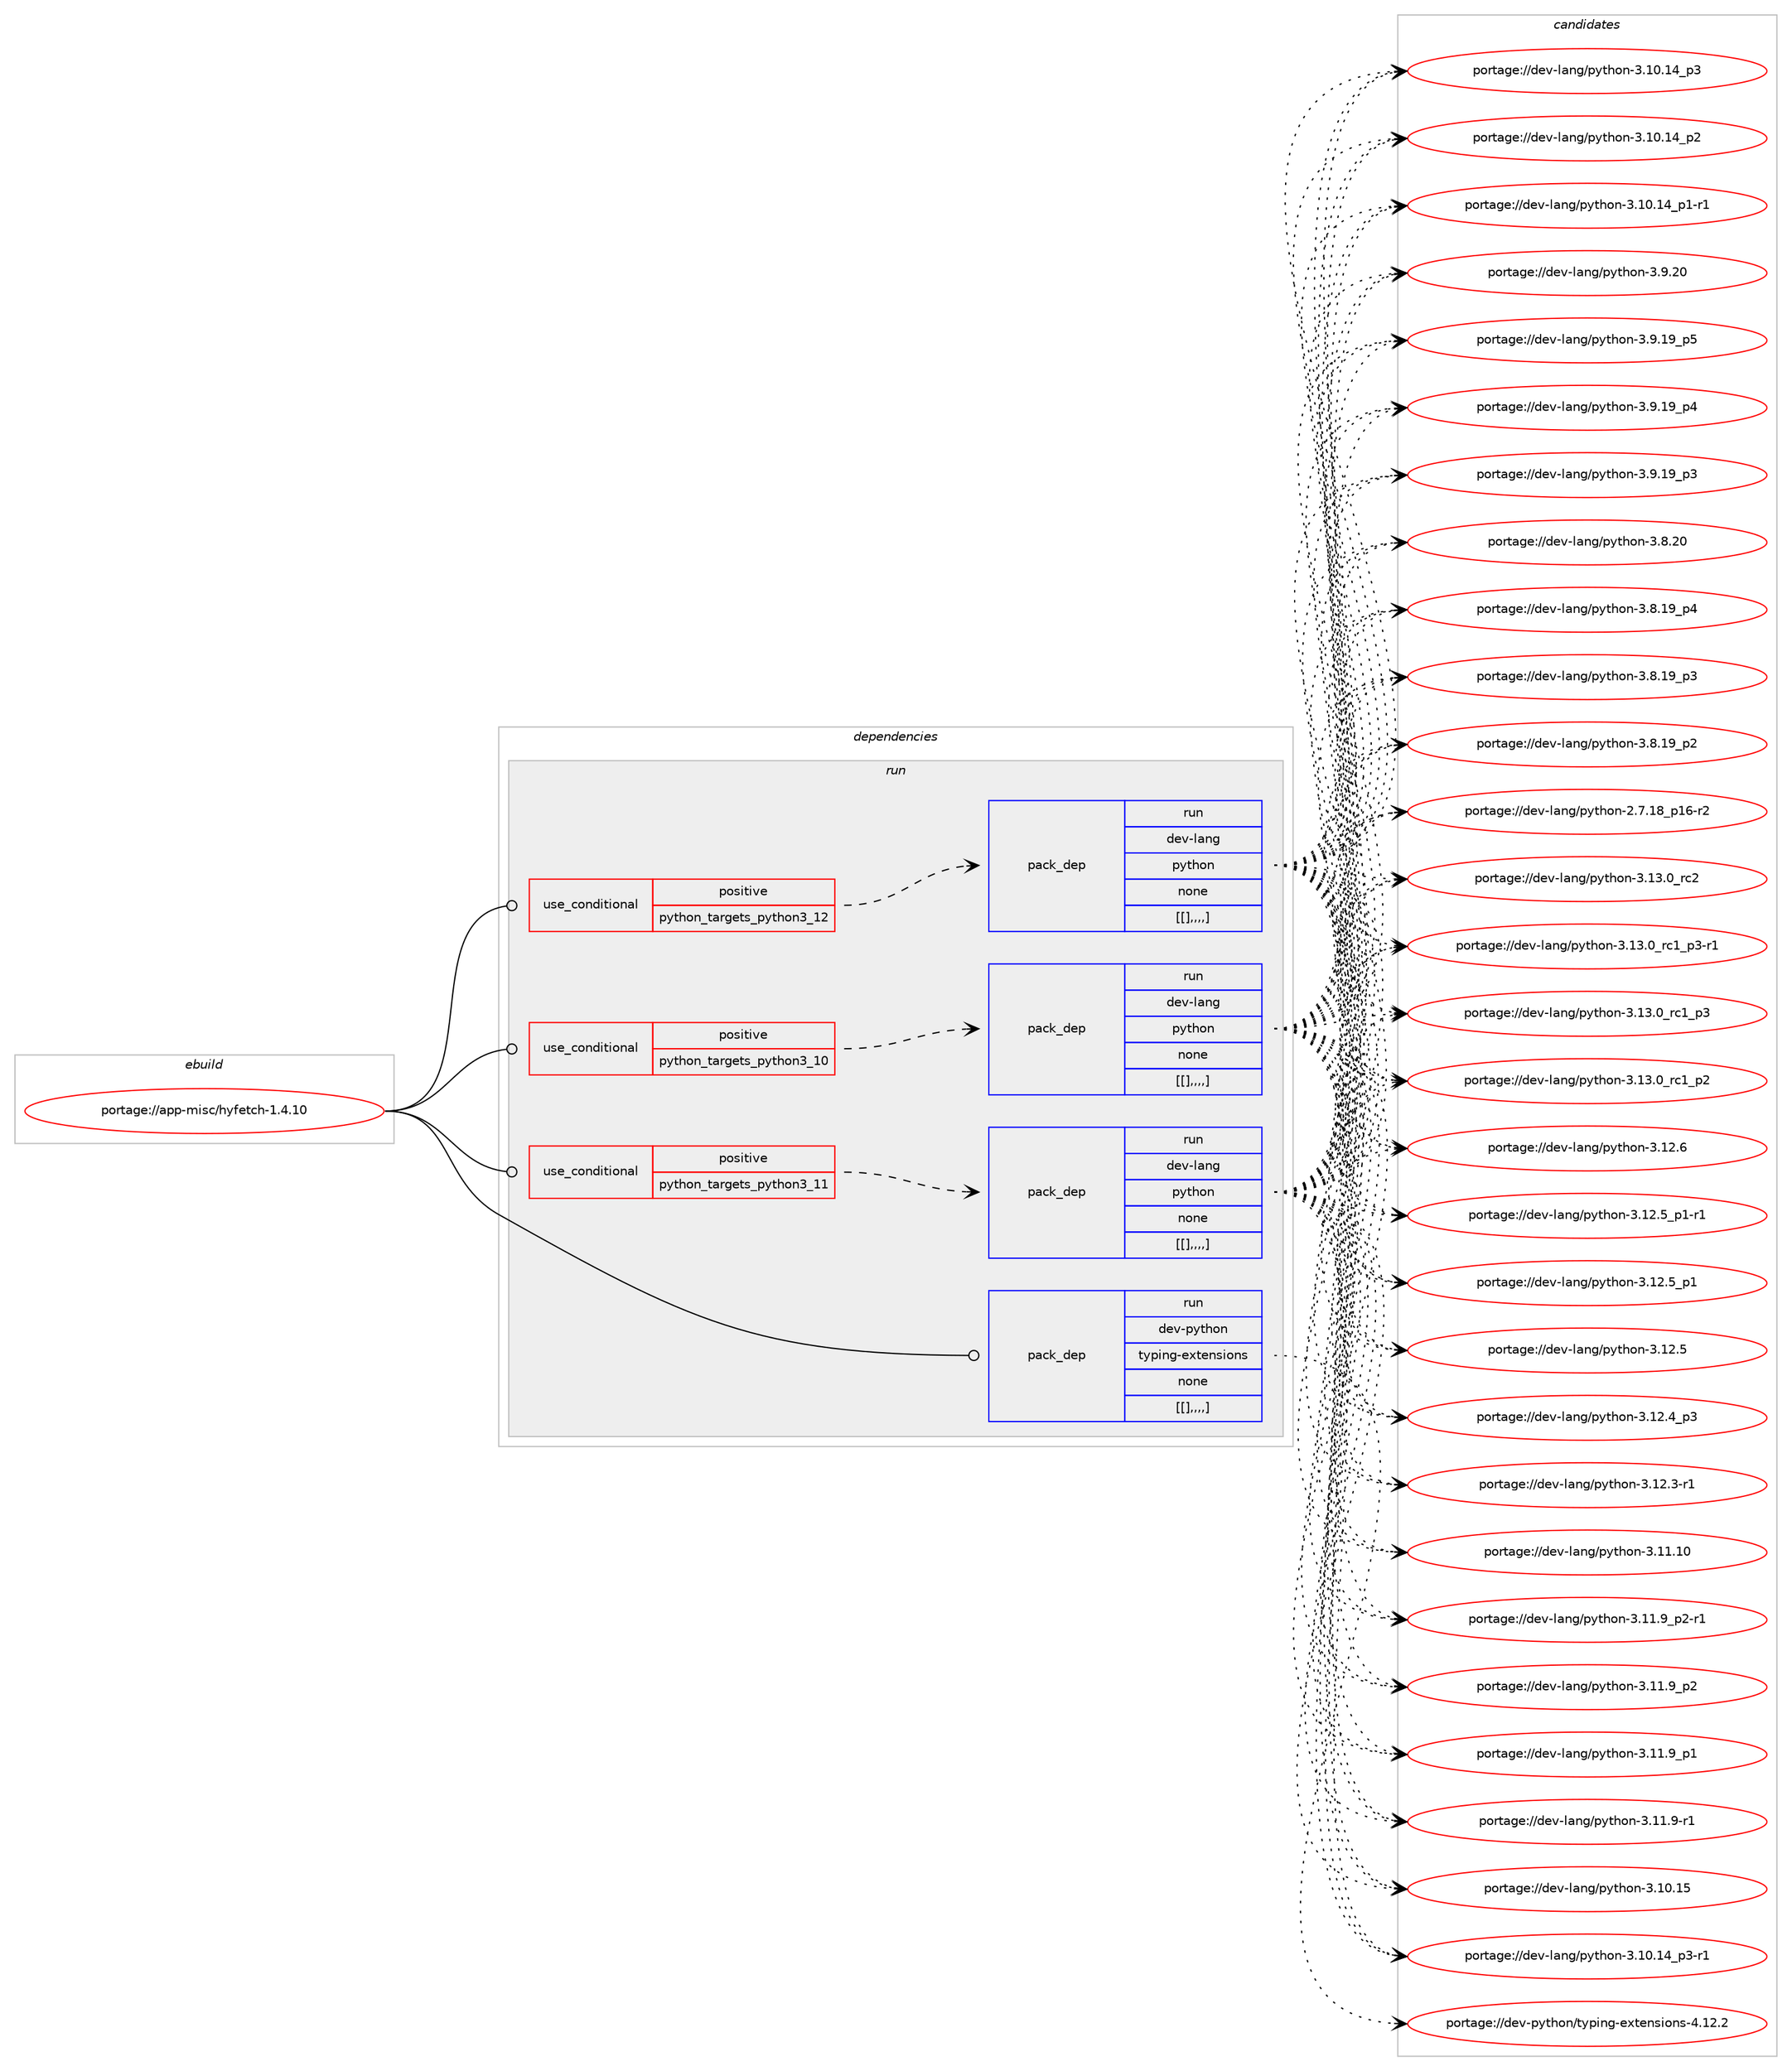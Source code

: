 digraph prolog {

# *************
# Graph options
# *************

newrank=true;
concentrate=true;
compound=true;
graph [rankdir=LR,fontname=Helvetica,fontsize=10,ranksep=1.5];#, ranksep=2.5, nodesep=0.2];
edge  [arrowhead=vee];
node  [fontname=Helvetica,fontsize=10];

# **********
# The ebuild
# **********

subgraph cluster_leftcol {
color=gray;
label=<<i>ebuild</i>>;
id [label="portage://app-misc/hyfetch-1.4.10", color=red, width=4, href="../app-misc/hyfetch-1.4.10.svg"];
}

# ****************
# The dependencies
# ****************

subgraph cluster_midcol {
color=gray;
label=<<i>dependencies</i>>;
subgraph cluster_compile {
fillcolor="#eeeeee";
style=filled;
label=<<i>compile</i>>;
}
subgraph cluster_compileandrun {
fillcolor="#eeeeee";
style=filled;
label=<<i>compile and run</i>>;
}
subgraph cluster_run {
fillcolor="#eeeeee";
style=filled;
label=<<i>run</i>>;
subgraph cond12240 {
dependency42104 [label=<<TABLE BORDER="0" CELLBORDER="1" CELLSPACING="0" CELLPADDING="4"><TR><TD ROWSPAN="3" CELLPADDING="10">use_conditional</TD></TR><TR><TD>positive</TD></TR><TR><TD>python_targets_python3_10</TD></TR></TABLE>>, shape=none, color=red];
subgraph pack29471 {
dependency42105 [label=<<TABLE BORDER="0" CELLBORDER="1" CELLSPACING="0" CELLPADDING="4" WIDTH="220"><TR><TD ROWSPAN="6" CELLPADDING="30">pack_dep</TD></TR><TR><TD WIDTH="110">run</TD></TR><TR><TD>dev-lang</TD></TR><TR><TD>python</TD></TR><TR><TD>none</TD></TR><TR><TD>[[],,,,]</TD></TR></TABLE>>, shape=none, color=blue];
}
dependency42104:e -> dependency42105:w [weight=20,style="dashed",arrowhead="vee"];
}
id:e -> dependency42104:w [weight=20,style="solid",arrowhead="odot"];
subgraph cond12241 {
dependency42106 [label=<<TABLE BORDER="0" CELLBORDER="1" CELLSPACING="0" CELLPADDING="4"><TR><TD ROWSPAN="3" CELLPADDING="10">use_conditional</TD></TR><TR><TD>positive</TD></TR><TR><TD>python_targets_python3_11</TD></TR></TABLE>>, shape=none, color=red];
subgraph pack29472 {
dependency42107 [label=<<TABLE BORDER="0" CELLBORDER="1" CELLSPACING="0" CELLPADDING="4" WIDTH="220"><TR><TD ROWSPAN="6" CELLPADDING="30">pack_dep</TD></TR><TR><TD WIDTH="110">run</TD></TR><TR><TD>dev-lang</TD></TR><TR><TD>python</TD></TR><TR><TD>none</TD></TR><TR><TD>[[],,,,]</TD></TR></TABLE>>, shape=none, color=blue];
}
dependency42106:e -> dependency42107:w [weight=20,style="dashed",arrowhead="vee"];
}
id:e -> dependency42106:w [weight=20,style="solid",arrowhead="odot"];
subgraph cond12242 {
dependency42108 [label=<<TABLE BORDER="0" CELLBORDER="1" CELLSPACING="0" CELLPADDING="4"><TR><TD ROWSPAN="3" CELLPADDING="10">use_conditional</TD></TR><TR><TD>positive</TD></TR><TR><TD>python_targets_python3_12</TD></TR></TABLE>>, shape=none, color=red];
subgraph pack29473 {
dependency42109 [label=<<TABLE BORDER="0" CELLBORDER="1" CELLSPACING="0" CELLPADDING="4" WIDTH="220"><TR><TD ROWSPAN="6" CELLPADDING="30">pack_dep</TD></TR><TR><TD WIDTH="110">run</TD></TR><TR><TD>dev-lang</TD></TR><TR><TD>python</TD></TR><TR><TD>none</TD></TR><TR><TD>[[],,,,]</TD></TR></TABLE>>, shape=none, color=blue];
}
dependency42108:e -> dependency42109:w [weight=20,style="dashed",arrowhead="vee"];
}
id:e -> dependency42108:w [weight=20,style="solid",arrowhead="odot"];
subgraph pack29474 {
dependency42110 [label=<<TABLE BORDER="0" CELLBORDER="1" CELLSPACING="0" CELLPADDING="4" WIDTH="220"><TR><TD ROWSPAN="6" CELLPADDING="30">pack_dep</TD></TR><TR><TD WIDTH="110">run</TD></TR><TR><TD>dev-python</TD></TR><TR><TD>typing-extensions</TD></TR><TR><TD>none</TD></TR><TR><TD>[[],,,,]</TD></TR></TABLE>>, shape=none, color=blue];
}
id:e -> dependency42110:w [weight=20,style="solid",arrowhead="odot"];
}
}

# **************
# The candidates
# **************

subgraph cluster_choices {
rank=same;
color=gray;
label=<<i>candidates</i>>;

subgraph choice29471 {
color=black;
nodesep=1;
choice10010111845108971101034711212111610411111045514649514648951149950 [label="portage://dev-lang/python-3.13.0_rc2", color=red, width=4,href="../dev-lang/python-3.13.0_rc2.svg"];
choice1001011184510897110103471121211161041111104551464951464895114994995112514511449 [label="portage://dev-lang/python-3.13.0_rc1_p3-r1", color=red, width=4,href="../dev-lang/python-3.13.0_rc1_p3-r1.svg"];
choice100101118451089711010347112121116104111110455146495146489511499499511251 [label="portage://dev-lang/python-3.13.0_rc1_p3", color=red, width=4,href="../dev-lang/python-3.13.0_rc1_p3.svg"];
choice100101118451089711010347112121116104111110455146495146489511499499511250 [label="portage://dev-lang/python-3.13.0_rc1_p2", color=red, width=4,href="../dev-lang/python-3.13.0_rc1_p2.svg"];
choice10010111845108971101034711212111610411111045514649504654 [label="portage://dev-lang/python-3.12.6", color=red, width=4,href="../dev-lang/python-3.12.6.svg"];
choice1001011184510897110103471121211161041111104551464950465395112494511449 [label="portage://dev-lang/python-3.12.5_p1-r1", color=red, width=4,href="../dev-lang/python-3.12.5_p1-r1.svg"];
choice100101118451089711010347112121116104111110455146495046539511249 [label="portage://dev-lang/python-3.12.5_p1", color=red, width=4,href="../dev-lang/python-3.12.5_p1.svg"];
choice10010111845108971101034711212111610411111045514649504653 [label="portage://dev-lang/python-3.12.5", color=red, width=4,href="../dev-lang/python-3.12.5.svg"];
choice100101118451089711010347112121116104111110455146495046529511251 [label="portage://dev-lang/python-3.12.4_p3", color=red, width=4,href="../dev-lang/python-3.12.4_p3.svg"];
choice100101118451089711010347112121116104111110455146495046514511449 [label="portage://dev-lang/python-3.12.3-r1", color=red, width=4,href="../dev-lang/python-3.12.3-r1.svg"];
choice1001011184510897110103471121211161041111104551464949464948 [label="portage://dev-lang/python-3.11.10", color=red, width=4,href="../dev-lang/python-3.11.10.svg"];
choice1001011184510897110103471121211161041111104551464949465795112504511449 [label="portage://dev-lang/python-3.11.9_p2-r1", color=red, width=4,href="../dev-lang/python-3.11.9_p2-r1.svg"];
choice100101118451089711010347112121116104111110455146494946579511250 [label="portage://dev-lang/python-3.11.9_p2", color=red, width=4,href="../dev-lang/python-3.11.9_p2.svg"];
choice100101118451089711010347112121116104111110455146494946579511249 [label="portage://dev-lang/python-3.11.9_p1", color=red, width=4,href="../dev-lang/python-3.11.9_p1.svg"];
choice100101118451089711010347112121116104111110455146494946574511449 [label="portage://dev-lang/python-3.11.9-r1", color=red, width=4,href="../dev-lang/python-3.11.9-r1.svg"];
choice1001011184510897110103471121211161041111104551464948464953 [label="portage://dev-lang/python-3.10.15", color=red, width=4,href="../dev-lang/python-3.10.15.svg"];
choice100101118451089711010347112121116104111110455146494846495295112514511449 [label="portage://dev-lang/python-3.10.14_p3-r1", color=red, width=4,href="../dev-lang/python-3.10.14_p3-r1.svg"];
choice10010111845108971101034711212111610411111045514649484649529511251 [label="portage://dev-lang/python-3.10.14_p3", color=red, width=4,href="../dev-lang/python-3.10.14_p3.svg"];
choice10010111845108971101034711212111610411111045514649484649529511250 [label="portage://dev-lang/python-3.10.14_p2", color=red, width=4,href="../dev-lang/python-3.10.14_p2.svg"];
choice100101118451089711010347112121116104111110455146494846495295112494511449 [label="portage://dev-lang/python-3.10.14_p1-r1", color=red, width=4,href="../dev-lang/python-3.10.14_p1-r1.svg"];
choice10010111845108971101034711212111610411111045514657465048 [label="portage://dev-lang/python-3.9.20", color=red, width=4,href="../dev-lang/python-3.9.20.svg"];
choice100101118451089711010347112121116104111110455146574649579511253 [label="portage://dev-lang/python-3.9.19_p5", color=red, width=4,href="../dev-lang/python-3.9.19_p5.svg"];
choice100101118451089711010347112121116104111110455146574649579511252 [label="portage://dev-lang/python-3.9.19_p4", color=red, width=4,href="../dev-lang/python-3.9.19_p4.svg"];
choice100101118451089711010347112121116104111110455146574649579511251 [label="portage://dev-lang/python-3.9.19_p3", color=red, width=4,href="../dev-lang/python-3.9.19_p3.svg"];
choice10010111845108971101034711212111610411111045514656465048 [label="portage://dev-lang/python-3.8.20", color=red, width=4,href="../dev-lang/python-3.8.20.svg"];
choice100101118451089711010347112121116104111110455146564649579511252 [label="portage://dev-lang/python-3.8.19_p4", color=red, width=4,href="../dev-lang/python-3.8.19_p4.svg"];
choice100101118451089711010347112121116104111110455146564649579511251 [label="portage://dev-lang/python-3.8.19_p3", color=red, width=4,href="../dev-lang/python-3.8.19_p3.svg"];
choice100101118451089711010347112121116104111110455146564649579511250 [label="portage://dev-lang/python-3.8.19_p2", color=red, width=4,href="../dev-lang/python-3.8.19_p2.svg"];
choice100101118451089711010347112121116104111110455046554649569511249544511450 [label="portage://dev-lang/python-2.7.18_p16-r2", color=red, width=4,href="../dev-lang/python-2.7.18_p16-r2.svg"];
dependency42105:e -> choice10010111845108971101034711212111610411111045514649514648951149950:w [style=dotted,weight="100"];
dependency42105:e -> choice1001011184510897110103471121211161041111104551464951464895114994995112514511449:w [style=dotted,weight="100"];
dependency42105:e -> choice100101118451089711010347112121116104111110455146495146489511499499511251:w [style=dotted,weight="100"];
dependency42105:e -> choice100101118451089711010347112121116104111110455146495146489511499499511250:w [style=dotted,weight="100"];
dependency42105:e -> choice10010111845108971101034711212111610411111045514649504654:w [style=dotted,weight="100"];
dependency42105:e -> choice1001011184510897110103471121211161041111104551464950465395112494511449:w [style=dotted,weight="100"];
dependency42105:e -> choice100101118451089711010347112121116104111110455146495046539511249:w [style=dotted,weight="100"];
dependency42105:e -> choice10010111845108971101034711212111610411111045514649504653:w [style=dotted,weight="100"];
dependency42105:e -> choice100101118451089711010347112121116104111110455146495046529511251:w [style=dotted,weight="100"];
dependency42105:e -> choice100101118451089711010347112121116104111110455146495046514511449:w [style=dotted,weight="100"];
dependency42105:e -> choice1001011184510897110103471121211161041111104551464949464948:w [style=dotted,weight="100"];
dependency42105:e -> choice1001011184510897110103471121211161041111104551464949465795112504511449:w [style=dotted,weight="100"];
dependency42105:e -> choice100101118451089711010347112121116104111110455146494946579511250:w [style=dotted,weight="100"];
dependency42105:e -> choice100101118451089711010347112121116104111110455146494946579511249:w [style=dotted,weight="100"];
dependency42105:e -> choice100101118451089711010347112121116104111110455146494946574511449:w [style=dotted,weight="100"];
dependency42105:e -> choice1001011184510897110103471121211161041111104551464948464953:w [style=dotted,weight="100"];
dependency42105:e -> choice100101118451089711010347112121116104111110455146494846495295112514511449:w [style=dotted,weight="100"];
dependency42105:e -> choice10010111845108971101034711212111610411111045514649484649529511251:w [style=dotted,weight="100"];
dependency42105:e -> choice10010111845108971101034711212111610411111045514649484649529511250:w [style=dotted,weight="100"];
dependency42105:e -> choice100101118451089711010347112121116104111110455146494846495295112494511449:w [style=dotted,weight="100"];
dependency42105:e -> choice10010111845108971101034711212111610411111045514657465048:w [style=dotted,weight="100"];
dependency42105:e -> choice100101118451089711010347112121116104111110455146574649579511253:w [style=dotted,weight="100"];
dependency42105:e -> choice100101118451089711010347112121116104111110455146574649579511252:w [style=dotted,weight="100"];
dependency42105:e -> choice100101118451089711010347112121116104111110455146574649579511251:w [style=dotted,weight="100"];
dependency42105:e -> choice10010111845108971101034711212111610411111045514656465048:w [style=dotted,weight="100"];
dependency42105:e -> choice100101118451089711010347112121116104111110455146564649579511252:w [style=dotted,weight="100"];
dependency42105:e -> choice100101118451089711010347112121116104111110455146564649579511251:w [style=dotted,weight="100"];
dependency42105:e -> choice100101118451089711010347112121116104111110455146564649579511250:w [style=dotted,weight="100"];
dependency42105:e -> choice100101118451089711010347112121116104111110455046554649569511249544511450:w [style=dotted,weight="100"];
}
subgraph choice29472 {
color=black;
nodesep=1;
choice10010111845108971101034711212111610411111045514649514648951149950 [label="portage://dev-lang/python-3.13.0_rc2", color=red, width=4,href="../dev-lang/python-3.13.0_rc2.svg"];
choice1001011184510897110103471121211161041111104551464951464895114994995112514511449 [label="portage://dev-lang/python-3.13.0_rc1_p3-r1", color=red, width=4,href="../dev-lang/python-3.13.0_rc1_p3-r1.svg"];
choice100101118451089711010347112121116104111110455146495146489511499499511251 [label="portage://dev-lang/python-3.13.0_rc1_p3", color=red, width=4,href="../dev-lang/python-3.13.0_rc1_p3.svg"];
choice100101118451089711010347112121116104111110455146495146489511499499511250 [label="portage://dev-lang/python-3.13.0_rc1_p2", color=red, width=4,href="../dev-lang/python-3.13.0_rc1_p2.svg"];
choice10010111845108971101034711212111610411111045514649504654 [label="portage://dev-lang/python-3.12.6", color=red, width=4,href="../dev-lang/python-3.12.6.svg"];
choice1001011184510897110103471121211161041111104551464950465395112494511449 [label="portage://dev-lang/python-3.12.5_p1-r1", color=red, width=4,href="../dev-lang/python-3.12.5_p1-r1.svg"];
choice100101118451089711010347112121116104111110455146495046539511249 [label="portage://dev-lang/python-3.12.5_p1", color=red, width=4,href="../dev-lang/python-3.12.5_p1.svg"];
choice10010111845108971101034711212111610411111045514649504653 [label="portage://dev-lang/python-3.12.5", color=red, width=4,href="../dev-lang/python-3.12.5.svg"];
choice100101118451089711010347112121116104111110455146495046529511251 [label="portage://dev-lang/python-3.12.4_p3", color=red, width=4,href="../dev-lang/python-3.12.4_p3.svg"];
choice100101118451089711010347112121116104111110455146495046514511449 [label="portage://dev-lang/python-3.12.3-r1", color=red, width=4,href="../dev-lang/python-3.12.3-r1.svg"];
choice1001011184510897110103471121211161041111104551464949464948 [label="portage://dev-lang/python-3.11.10", color=red, width=4,href="../dev-lang/python-3.11.10.svg"];
choice1001011184510897110103471121211161041111104551464949465795112504511449 [label="portage://dev-lang/python-3.11.9_p2-r1", color=red, width=4,href="../dev-lang/python-3.11.9_p2-r1.svg"];
choice100101118451089711010347112121116104111110455146494946579511250 [label="portage://dev-lang/python-3.11.9_p2", color=red, width=4,href="../dev-lang/python-3.11.9_p2.svg"];
choice100101118451089711010347112121116104111110455146494946579511249 [label="portage://dev-lang/python-3.11.9_p1", color=red, width=4,href="../dev-lang/python-3.11.9_p1.svg"];
choice100101118451089711010347112121116104111110455146494946574511449 [label="portage://dev-lang/python-3.11.9-r1", color=red, width=4,href="../dev-lang/python-3.11.9-r1.svg"];
choice1001011184510897110103471121211161041111104551464948464953 [label="portage://dev-lang/python-3.10.15", color=red, width=4,href="../dev-lang/python-3.10.15.svg"];
choice100101118451089711010347112121116104111110455146494846495295112514511449 [label="portage://dev-lang/python-3.10.14_p3-r1", color=red, width=4,href="../dev-lang/python-3.10.14_p3-r1.svg"];
choice10010111845108971101034711212111610411111045514649484649529511251 [label="portage://dev-lang/python-3.10.14_p3", color=red, width=4,href="../dev-lang/python-3.10.14_p3.svg"];
choice10010111845108971101034711212111610411111045514649484649529511250 [label="portage://dev-lang/python-3.10.14_p2", color=red, width=4,href="../dev-lang/python-3.10.14_p2.svg"];
choice100101118451089711010347112121116104111110455146494846495295112494511449 [label="portage://dev-lang/python-3.10.14_p1-r1", color=red, width=4,href="../dev-lang/python-3.10.14_p1-r1.svg"];
choice10010111845108971101034711212111610411111045514657465048 [label="portage://dev-lang/python-3.9.20", color=red, width=4,href="../dev-lang/python-3.9.20.svg"];
choice100101118451089711010347112121116104111110455146574649579511253 [label="portage://dev-lang/python-3.9.19_p5", color=red, width=4,href="../dev-lang/python-3.9.19_p5.svg"];
choice100101118451089711010347112121116104111110455146574649579511252 [label="portage://dev-lang/python-3.9.19_p4", color=red, width=4,href="../dev-lang/python-3.9.19_p4.svg"];
choice100101118451089711010347112121116104111110455146574649579511251 [label="portage://dev-lang/python-3.9.19_p3", color=red, width=4,href="../dev-lang/python-3.9.19_p3.svg"];
choice10010111845108971101034711212111610411111045514656465048 [label="portage://dev-lang/python-3.8.20", color=red, width=4,href="../dev-lang/python-3.8.20.svg"];
choice100101118451089711010347112121116104111110455146564649579511252 [label="portage://dev-lang/python-3.8.19_p4", color=red, width=4,href="../dev-lang/python-3.8.19_p4.svg"];
choice100101118451089711010347112121116104111110455146564649579511251 [label="portage://dev-lang/python-3.8.19_p3", color=red, width=4,href="../dev-lang/python-3.8.19_p3.svg"];
choice100101118451089711010347112121116104111110455146564649579511250 [label="portage://dev-lang/python-3.8.19_p2", color=red, width=4,href="../dev-lang/python-3.8.19_p2.svg"];
choice100101118451089711010347112121116104111110455046554649569511249544511450 [label="portage://dev-lang/python-2.7.18_p16-r2", color=red, width=4,href="../dev-lang/python-2.7.18_p16-r2.svg"];
dependency42107:e -> choice10010111845108971101034711212111610411111045514649514648951149950:w [style=dotted,weight="100"];
dependency42107:e -> choice1001011184510897110103471121211161041111104551464951464895114994995112514511449:w [style=dotted,weight="100"];
dependency42107:e -> choice100101118451089711010347112121116104111110455146495146489511499499511251:w [style=dotted,weight="100"];
dependency42107:e -> choice100101118451089711010347112121116104111110455146495146489511499499511250:w [style=dotted,weight="100"];
dependency42107:e -> choice10010111845108971101034711212111610411111045514649504654:w [style=dotted,weight="100"];
dependency42107:e -> choice1001011184510897110103471121211161041111104551464950465395112494511449:w [style=dotted,weight="100"];
dependency42107:e -> choice100101118451089711010347112121116104111110455146495046539511249:w [style=dotted,weight="100"];
dependency42107:e -> choice10010111845108971101034711212111610411111045514649504653:w [style=dotted,weight="100"];
dependency42107:e -> choice100101118451089711010347112121116104111110455146495046529511251:w [style=dotted,weight="100"];
dependency42107:e -> choice100101118451089711010347112121116104111110455146495046514511449:w [style=dotted,weight="100"];
dependency42107:e -> choice1001011184510897110103471121211161041111104551464949464948:w [style=dotted,weight="100"];
dependency42107:e -> choice1001011184510897110103471121211161041111104551464949465795112504511449:w [style=dotted,weight="100"];
dependency42107:e -> choice100101118451089711010347112121116104111110455146494946579511250:w [style=dotted,weight="100"];
dependency42107:e -> choice100101118451089711010347112121116104111110455146494946579511249:w [style=dotted,weight="100"];
dependency42107:e -> choice100101118451089711010347112121116104111110455146494946574511449:w [style=dotted,weight="100"];
dependency42107:e -> choice1001011184510897110103471121211161041111104551464948464953:w [style=dotted,weight="100"];
dependency42107:e -> choice100101118451089711010347112121116104111110455146494846495295112514511449:w [style=dotted,weight="100"];
dependency42107:e -> choice10010111845108971101034711212111610411111045514649484649529511251:w [style=dotted,weight="100"];
dependency42107:e -> choice10010111845108971101034711212111610411111045514649484649529511250:w [style=dotted,weight="100"];
dependency42107:e -> choice100101118451089711010347112121116104111110455146494846495295112494511449:w [style=dotted,weight="100"];
dependency42107:e -> choice10010111845108971101034711212111610411111045514657465048:w [style=dotted,weight="100"];
dependency42107:e -> choice100101118451089711010347112121116104111110455146574649579511253:w [style=dotted,weight="100"];
dependency42107:e -> choice100101118451089711010347112121116104111110455146574649579511252:w [style=dotted,weight="100"];
dependency42107:e -> choice100101118451089711010347112121116104111110455146574649579511251:w [style=dotted,weight="100"];
dependency42107:e -> choice10010111845108971101034711212111610411111045514656465048:w [style=dotted,weight="100"];
dependency42107:e -> choice100101118451089711010347112121116104111110455146564649579511252:w [style=dotted,weight="100"];
dependency42107:e -> choice100101118451089711010347112121116104111110455146564649579511251:w [style=dotted,weight="100"];
dependency42107:e -> choice100101118451089711010347112121116104111110455146564649579511250:w [style=dotted,weight="100"];
dependency42107:e -> choice100101118451089711010347112121116104111110455046554649569511249544511450:w [style=dotted,weight="100"];
}
subgraph choice29473 {
color=black;
nodesep=1;
choice10010111845108971101034711212111610411111045514649514648951149950 [label="portage://dev-lang/python-3.13.0_rc2", color=red, width=4,href="../dev-lang/python-3.13.0_rc2.svg"];
choice1001011184510897110103471121211161041111104551464951464895114994995112514511449 [label="portage://dev-lang/python-3.13.0_rc1_p3-r1", color=red, width=4,href="../dev-lang/python-3.13.0_rc1_p3-r1.svg"];
choice100101118451089711010347112121116104111110455146495146489511499499511251 [label="portage://dev-lang/python-3.13.0_rc1_p3", color=red, width=4,href="../dev-lang/python-3.13.0_rc1_p3.svg"];
choice100101118451089711010347112121116104111110455146495146489511499499511250 [label="portage://dev-lang/python-3.13.0_rc1_p2", color=red, width=4,href="../dev-lang/python-3.13.0_rc1_p2.svg"];
choice10010111845108971101034711212111610411111045514649504654 [label="portage://dev-lang/python-3.12.6", color=red, width=4,href="../dev-lang/python-3.12.6.svg"];
choice1001011184510897110103471121211161041111104551464950465395112494511449 [label="portage://dev-lang/python-3.12.5_p1-r1", color=red, width=4,href="../dev-lang/python-3.12.5_p1-r1.svg"];
choice100101118451089711010347112121116104111110455146495046539511249 [label="portage://dev-lang/python-3.12.5_p1", color=red, width=4,href="../dev-lang/python-3.12.5_p1.svg"];
choice10010111845108971101034711212111610411111045514649504653 [label="portage://dev-lang/python-3.12.5", color=red, width=4,href="../dev-lang/python-3.12.5.svg"];
choice100101118451089711010347112121116104111110455146495046529511251 [label="portage://dev-lang/python-3.12.4_p3", color=red, width=4,href="../dev-lang/python-3.12.4_p3.svg"];
choice100101118451089711010347112121116104111110455146495046514511449 [label="portage://dev-lang/python-3.12.3-r1", color=red, width=4,href="../dev-lang/python-3.12.3-r1.svg"];
choice1001011184510897110103471121211161041111104551464949464948 [label="portage://dev-lang/python-3.11.10", color=red, width=4,href="../dev-lang/python-3.11.10.svg"];
choice1001011184510897110103471121211161041111104551464949465795112504511449 [label="portage://dev-lang/python-3.11.9_p2-r1", color=red, width=4,href="../dev-lang/python-3.11.9_p2-r1.svg"];
choice100101118451089711010347112121116104111110455146494946579511250 [label="portage://dev-lang/python-3.11.9_p2", color=red, width=4,href="../dev-lang/python-3.11.9_p2.svg"];
choice100101118451089711010347112121116104111110455146494946579511249 [label="portage://dev-lang/python-3.11.9_p1", color=red, width=4,href="../dev-lang/python-3.11.9_p1.svg"];
choice100101118451089711010347112121116104111110455146494946574511449 [label="portage://dev-lang/python-3.11.9-r1", color=red, width=4,href="../dev-lang/python-3.11.9-r1.svg"];
choice1001011184510897110103471121211161041111104551464948464953 [label="portage://dev-lang/python-3.10.15", color=red, width=4,href="../dev-lang/python-3.10.15.svg"];
choice100101118451089711010347112121116104111110455146494846495295112514511449 [label="portage://dev-lang/python-3.10.14_p3-r1", color=red, width=4,href="../dev-lang/python-3.10.14_p3-r1.svg"];
choice10010111845108971101034711212111610411111045514649484649529511251 [label="portage://dev-lang/python-3.10.14_p3", color=red, width=4,href="../dev-lang/python-3.10.14_p3.svg"];
choice10010111845108971101034711212111610411111045514649484649529511250 [label="portage://dev-lang/python-3.10.14_p2", color=red, width=4,href="../dev-lang/python-3.10.14_p2.svg"];
choice100101118451089711010347112121116104111110455146494846495295112494511449 [label="portage://dev-lang/python-3.10.14_p1-r1", color=red, width=4,href="../dev-lang/python-3.10.14_p1-r1.svg"];
choice10010111845108971101034711212111610411111045514657465048 [label="portage://dev-lang/python-3.9.20", color=red, width=4,href="../dev-lang/python-3.9.20.svg"];
choice100101118451089711010347112121116104111110455146574649579511253 [label="portage://dev-lang/python-3.9.19_p5", color=red, width=4,href="../dev-lang/python-3.9.19_p5.svg"];
choice100101118451089711010347112121116104111110455146574649579511252 [label="portage://dev-lang/python-3.9.19_p4", color=red, width=4,href="../dev-lang/python-3.9.19_p4.svg"];
choice100101118451089711010347112121116104111110455146574649579511251 [label="portage://dev-lang/python-3.9.19_p3", color=red, width=4,href="../dev-lang/python-3.9.19_p3.svg"];
choice10010111845108971101034711212111610411111045514656465048 [label="portage://dev-lang/python-3.8.20", color=red, width=4,href="../dev-lang/python-3.8.20.svg"];
choice100101118451089711010347112121116104111110455146564649579511252 [label="portage://dev-lang/python-3.8.19_p4", color=red, width=4,href="../dev-lang/python-3.8.19_p4.svg"];
choice100101118451089711010347112121116104111110455146564649579511251 [label="portage://dev-lang/python-3.8.19_p3", color=red, width=4,href="../dev-lang/python-3.8.19_p3.svg"];
choice100101118451089711010347112121116104111110455146564649579511250 [label="portage://dev-lang/python-3.8.19_p2", color=red, width=4,href="../dev-lang/python-3.8.19_p2.svg"];
choice100101118451089711010347112121116104111110455046554649569511249544511450 [label="portage://dev-lang/python-2.7.18_p16-r2", color=red, width=4,href="../dev-lang/python-2.7.18_p16-r2.svg"];
dependency42109:e -> choice10010111845108971101034711212111610411111045514649514648951149950:w [style=dotted,weight="100"];
dependency42109:e -> choice1001011184510897110103471121211161041111104551464951464895114994995112514511449:w [style=dotted,weight="100"];
dependency42109:e -> choice100101118451089711010347112121116104111110455146495146489511499499511251:w [style=dotted,weight="100"];
dependency42109:e -> choice100101118451089711010347112121116104111110455146495146489511499499511250:w [style=dotted,weight="100"];
dependency42109:e -> choice10010111845108971101034711212111610411111045514649504654:w [style=dotted,weight="100"];
dependency42109:e -> choice1001011184510897110103471121211161041111104551464950465395112494511449:w [style=dotted,weight="100"];
dependency42109:e -> choice100101118451089711010347112121116104111110455146495046539511249:w [style=dotted,weight="100"];
dependency42109:e -> choice10010111845108971101034711212111610411111045514649504653:w [style=dotted,weight="100"];
dependency42109:e -> choice100101118451089711010347112121116104111110455146495046529511251:w [style=dotted,weight="100"];
dependency42109:e -> choice100101118451089711010347112121116104111110455146495046514511449:w [style=dotted,weight="100"];
dependency42109:e -> choice1001011184510897110103471121211161041111104551464949464948:w [style=dotted,weight="100"];
dependency42109:e -> choice1001011184510897110103471121211161041111104551464949465795112504511449:w [style=dotted,weight="100"];
dependency42109:e -> choice100101118451089711010347112121116104111110455146494946579511250:w [style=dotted,weight="100"];
dependency42109:e -> choice100101118451089711010347112121116104111110455146494946579511249:w [style=dotted,weight="100"];
dependency42109:e -> choice100101118451089711010347112121116104111110455146494946574511449:w [style=dotted,weight="100"];
dependency42109:e -> choice1001011184510897110103471121211161041111104551464948464953:w [style=dotted,weight="100"];
dependency42109:e -> choice100101118451089711010347112121116104111110455146494846495295112514511449:w [style=dotted,weight="100"];
dependency42109:e -> choice10010111845108971101034711212111610411111045514649484649529511251:w [style=dotted,weight="100"];
dependency42109:e -> choice10010111845108971101034711212111610411111045514649484649529511250:w [style=dotted,weight="100"];
dependency42109:e -> choice100101118451089711010347112121116104111110455146494846495295112494511449:w [style=dotted,weight="100"];
dependency42109:e -> choice10010111845108971101034711212111610411111045514657465048:w [style=dotted,weight="100"];
dependency42109:e -> choice100101118451089711010347112121116104111110455146574649579511253:w [style=dotted,weight="100"];
dependency42109:e -> choice100101118451089711010347112121116104111110455146574649579511252:w [style=dotted,weight="100"];
dependency42109:e -> choice100101118451089711010347112121116104111110455146574649579511251:w [style=dotted,weight="100"];
dependency42109:e -> choice10010111845108971101034711212111610411111045514656465048:w [style=dotted,weight="100"];
dependency42109:e -> choice100101118451089711010347112121116104111110455146564649579511252:w [style=dotted,weight="100"];
dependency42109:e -> choice100101118451089711010347112121116104111110455146564649579511251:w [style=dotted,weight="100"];
dependency42109:e -> choice100101118451089711010347112121116104111110455146564649579511250:w [style=dotted,weight="100"];
dependency42109:e -> choice100101118451089711010347112121116104111110455046554649569511249544511450:w [style=dotted,weight="100"];
}
subgraph choice29474 {
color=black;
nodesep=1;
choice10010111845112121116104111110471161211121051101034510112011610111011510511111011545524649504650 [label="portage://dev-python/typing-extensions-4.12.2", color=red, width=4,href="../dev-python/typing-extensions-4.12.2.svg"];
dependency42110:e -> choice10010111845112121116104111110471161211121051101034510112011610111011510511111011545524649504650:w [style=dotted,weight="100"];
}
}

}
